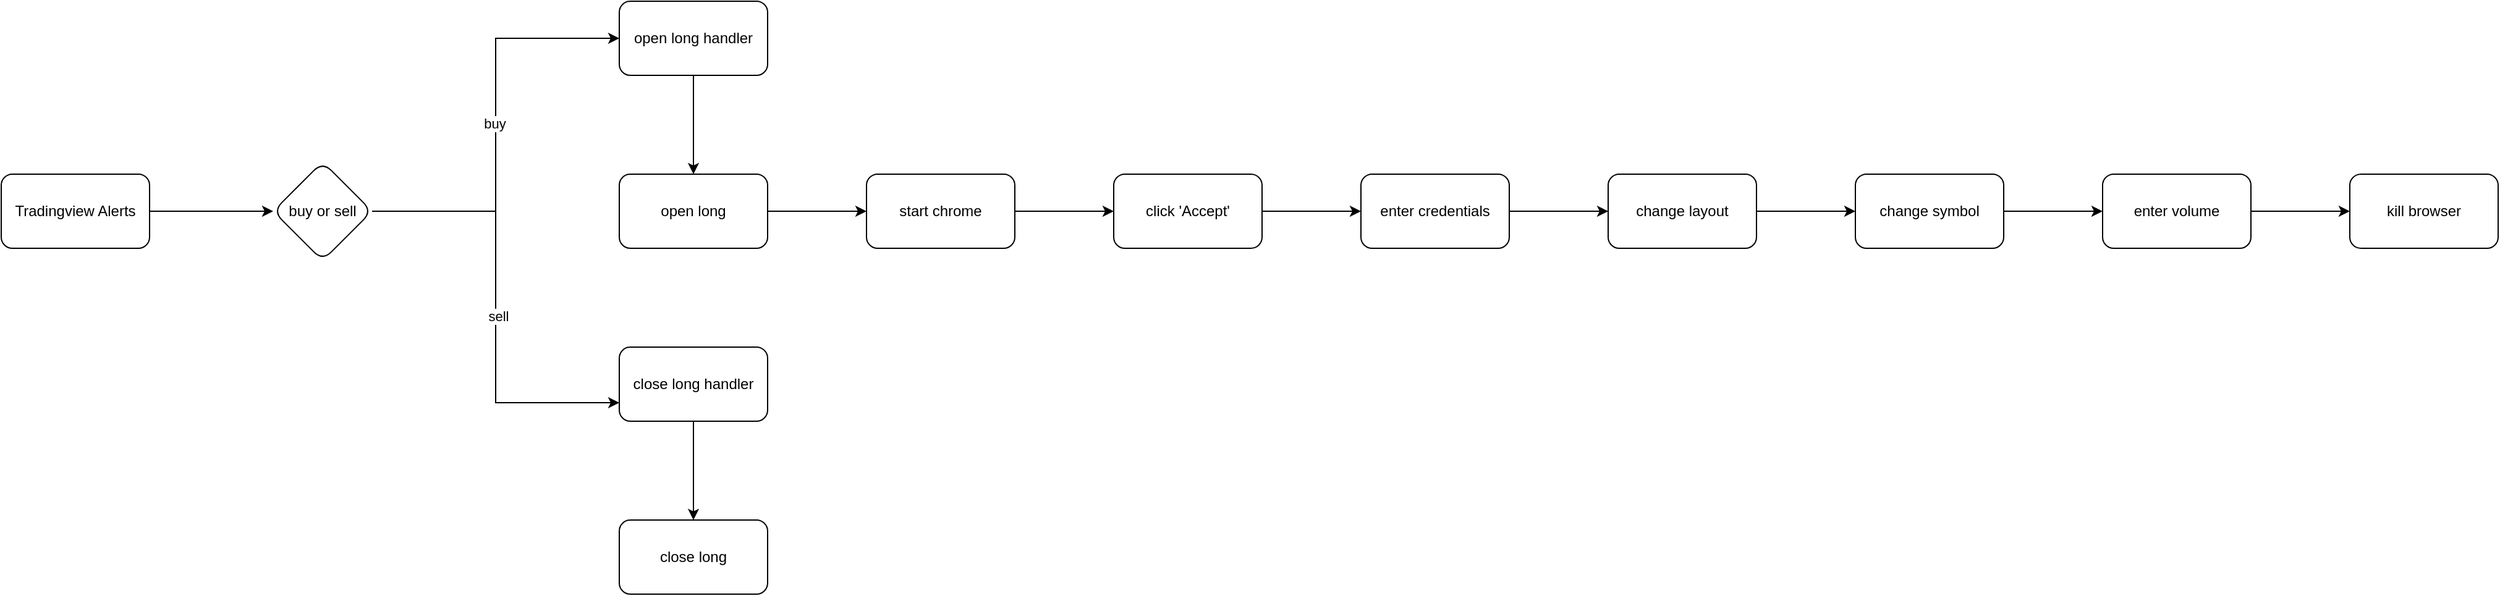 <mxfile version="24.7.8">
  <diagram name="Page-1" id="3GGC-Uzd_X3c9q8rYaW-">
    <mxGraphModel dx="1698" dy="438" grid="1" gridSize="10" guides="1" tooltips="1" connect="1" arrows="1" fold="1" page="1" pageScale="1" pageWidth="850" pageHeight="1100" math="0" shadow="0">
      <root>
        <mxCell id="0" />
        <mxCell id="1" parent="0" />
        <mxCell id="SzHel65KQqnRAKAzjYAD-3" value="" style="edgeStyle=orthogonalEdgeStyle;rounded=0;orthogonalLoop=1;jettySize=auto;html=1;" edge="1" parent="1" source="SzHel65KQqnRAKAzjYAD-1" target="SzHel65KQqnRAKAzjYAD-2">
          <mxGeometry relative="1" as="geometry" />
        </mxCell>
        <mxCell id="SzHel65KQqnRAKAzjYAD-1" value="open long handler" style="rounded=1;whiteSpace=wrap;html=1;" vertex="1" parent="1">
          <mxGeometry x="360" y="240" width="120" height="60" as="geometry" />
        </mxCell>
        <mxCell id="SzHel65KQqnRAKAzjYAD-5" value="" style="edgeStyle=orthogonalEdgeStyle;rounded=0;orthogonalLoop=1;jettySize=auto;html=1;" edge="1" parent="1" source="SzHel65KQqnRAKAzjYAD-2" target="SzHel65KQqnRAKAzjYAD-4">
          <mxGeometry relative="1" as="geometry" />
        </mxCell>
        <mxCell id="SzHel65KQqnRAKAzjYAD-2" value="open long" style="whiteSpace=wrap;html=1;rounded=1;" vertex="1" parent="1">
          <mxGeometry x="360" y="380" width="120" height="60" as="geometry" />
        </mxCell>
        <mxCell id="SzHel65KQqnRAKAzjYAD-7" value="" style="edgeStyle=orthogonalEdgeStyle;rounded=0;orthogonalLoop=1;jettySize=auto;html=1;" edge="1" parent="1" source="SzHel65KQqnRAKAzjYAD-4" target="SzHel65KQqnRAKAzjYAD-6">
          <mxGeometry relative="1" as="geometry" />
        </mxCell>
        <mxCell id="SzHel65KQqnRAKAzjYAD-4" value="start chrome" style="whiteSpace=wrap;html=1;rounded=1;" vertex="1" parent="1">
          <mxGeometry x="560" y="380" width="120" height="60" as="geometry" />
        </mxCell>
        <mxCell id="SzHel65KQqnRAKAzjYAD-9" value="" style="edgeStyle=orthogonalEdgeStyle;rounded=0;orthogonalLoop=1;jettySize=auto;html=1;" edge="1" parent="1" source="SzHel65KQqnRAKAzjYAD-6" target="SzHel65KQqnRAKAzjYAD-8">
          <mxGeometry relative="1" as="geometry" />
        </mxCell>
        <mxCell id="SzHel65KQqnRAKAzjYAD-6" value="click &#39;Accept&#39;" style="whiteSpace=wrap;html=1;rounded=1;" vertex="1" parent="1">
          <mxGeometry x="760" y="380" width="120" height="60" as="geometry" />
        </mxCell>
        <mxCell id="SzHel65KQqnRAKAzjYAD-11" value="" style="edgeStyle=orthogonalEdgeStyle;rounded=0;orthogonalLoop=1;jettySize=auto;html=1;" edge="1" parent="1" source="SzHel65KQqnRAKAzjYAD-8" target="SzHel65KQqnRAKAzjYAD-10">
          <mxGeometry relative="1" as="geometry" />
        </mxCell>
        <mxCell id="SzHel65KQqnRAKAzjYAD-8" value="enter credentials" style="whiteSpace=wrap;html=1;rounded=1;" vertex="1" parent="1">
          <mxGeometry x="960" y="380" width="120" height="60" as="geometry" />
        </mxCell>
        <mxCell id="SzHel65KQqnRAKAzjYAD-13" value="" style="edgeStyle=orthogonalEdgeStyle;rounded=0;orthogonalLoop=1;jettySize=auto;html=1;" edge="1" parent="1" source="SzHel65KQqnRAKAzjYAD-10" target="SzHel65KQqnRAKAzjYAD-12">
          <mxGeometry relative="1" as="geometry" />
        </mxCell>
        <mxCell id="SzHel65KQqnRAKAzjYAD-10" value="change layout" style="whiteSpace=wrap;html=1;rounded=1;" vertex="1" parent="1">
          <mxGeometry x="1160" y="380" width="120" height="60" as="geometry" />
        </mxCell>
        <mxCell id="SzHel65KQqnRAKAzjYAD-15" value="" style="edgeStyle=orthogonalEdgeStyle;rounded=0;orthogonalLoop=1;jettySize=auto;html=1;" edge="1" parent="1" source="SzHel65KQqnRAKAzjYAD-12" target="SzHel65KQqnRAKAzjYAD-14">
          <mxGeometry relative="1" as="geometry" />
        </mxCell>
        <mxCell id="SzHel65KQqnRAKAzjYAD-12" value="change symbol" style="whiteSpace=wrap;html=1;rounded=1;" vertex="1" parent="1">
          <mxGeometry x="1360" y="380" width="120" height="60" as="geometry" />
        </mxCell>
        <mxCell id="SzHel65KQqnRAKAzjYAD-17" value="" style="edgeStyle=orthogonalEdgeStyle;rounded=0;orthogonalLoop=1;jettySize=auto;html=1;" edge="1" parent="1" source="SzHel65KQqnRAKAzjYAD-14" target="SzHel65KQqnRAKAzjYAD-16">
          <mxGeometry relative="1" as="geometry" />
        </mxCell>
        <mxCell id="SzHel65KQqnRAKAzjYAD-14" value="enter volume" style="whiteSpace=wrap;html=1;rounded=1;" vertex="1" parent="1">
          <mxGeometry x="1560" y="380" width="120" height="60" as="geometry" />
        </mxCell>
        <mxCell id="SzHel65KQqnRAKAzjYAD-16" value="kill browser" style="whiteSpace=wrap;html=1;rounded=1;" vertex="1" parent="1">
          <mxGeometry x="1760" y="380" width="120" height="60" as="geometry" />
        </mxCell>
        <mxCell id="SzHel65KQqnRAKAzjYAD-20" value="" style="edgeStyle=orthogonalEdgeStyle;rounded=0;orthogonalLoop=1;jettySize=auto;html=1;" edge="1" parent="1" source="SzHel65KQqnRAKAzjYAD-18" target="SzHel65KQqnRAKAzjYAD-19">
          <mxGeometry relative="1" as="geometry" />
        </mxCell>
        <mxCell id="SzHel65KQqnRAKAzjYAD-18" value="close long handler" style="rounded=1;whiteSpace=wrap;html=1;" vertex="1" parent="1">
          <mxGeometry x="360" y="520" width="120" height="60" as="geometry" />
        </mxCell>
        <mxCell id="SzHel65KQqnRAKAzjYAD-19" value="close long" style="whiteSpace=wrap;html=1;rounded=1;" vertex="1" parent="1">
          <mxGeometry x="360" y="660" width="120" height="60" as="geometry" />
        </mxCell>
        <mxCell id="SzHel65KQqnRAKAzjYAD-23" value="" style="edgeStyle=orthogonalEdgeStyle;rounded=0;orthogonalLoop=1;jettySize=auto;html=1;" edge="1" parent="1" source="SzHel65KQqnRAKAzjYAD-21" target="SzHel65KQqnRAKAzjYAD-22">
          <mxGeometry relative="1" as="geometry" />
        </mxCell>
        <mxCell id="SzHel65KQqnRAKAzjYAD-21" value="Tradingview Alerts" style="rounded=1;whiteSpace=wrap;html=1;" vertex="1" parent="1">
          <mxGeometry x="-140" y="380" width="120" height="60" as="geometry" />
        </mxCell>
        <mxCell id="SzHel65KQqnRAKAzjYAD-24" style="edgeStyle=orthogonalEdgeStyle;rounded=0;orthogonalLoop=1;jettySize=auto;html=1;entryX=0;entryY=0.5;entryDx=0;entryDy=0;" edge="1" parent="1" source="SzHel65KQqnRAKAzjYAD-22" target="SzHel65KQqnRAKAzjYAD-1">
          <mxGeometry relative="1" as="geometry" />
        </mxCell>
        <mxCell id="SzHel65KQqnRAKAzjYAD-26" value="buy" style="edgeLabel;html=1;align=center;verticalAlign=middle;resizable=0;points=[];" vertex="1" connectable="0" parent="SzHel65KQqnRAKAzjYAD-24">
          <mxGeometry x="0.006" y="1" relative="1" as="geometry">
            <mxPoint as="offset" />
          </mxGeometry>
        </mxCell>
        <mxCell id="SzHel65KQqnRAKAzjYAD-25" style="edgeStyle=orthogonalEdgeStyle;rounded=0;orthogonalLoop=1;jettySize=auto;html=1;entryX=0;entryY=0.75;entryDx=0;entryDy=0;" edge="1" parent="1" source="SzHel65KQqnRAKAzjYAD-22" target="SzHel65KQqnRAKAzjYAD-18">
          <mxGeometry relative="1" as="geometry" />
        </mxCell>
        <mxCell id="SzHel65KQqnRAKAzjYAD-27" value="sell" style="edgeLabel;html=1;align=center;verticalAlign=middle;resizable=0;points=[];" vertex="1" connectable="0" parent="SzHel65KQqnRAKAzjYAD-25">
          <mxGeometry x="0.041" y="2" relative="1" as="geometry">
            <mxPoint as="offset" />
          </mxGeometry>
        </mxCell>
        <mxCell id="SzHel65KQqnRAKAzjYAD-22" value="buy or sell" style="rhombus;whiteSpace=wrap;html=1;rounded=1;" vertex="1" parent="1">
          <mxGeometry x="80" y="370" width="80" height="80" as="geometry" />
        </mxCell>
      </root>
    </mxGraphModel>
  </diagram>
</mxfile>
